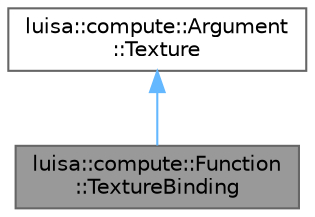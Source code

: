 digraph "luisa::compute::Function::TextureBinding"
{
 // LATEX_PDF_SIZE
  bgcolor="transparent";
  edge [fontname=Helvetica,fontsize=10,labelfontname=Helvetica,labelfontsize=10];
  node [fontname=Helvetica,fontsize=10,shape=box,height=0.2,width=0.4];
  Node1 [id="Node000001",label="luisa::compute::Function\l::TextureBinding",height=0.2,width=0.4,color="gray40", fillcolor="grey60", style="filled", fontcolor="black",tooltip="Texture binding."];
  Node2 -> Node1 [id="edge1_Node000001_Node000002",dir="back",color="steelblue1",style="solid",tooltip=" "];
  Node2 [id="Node000002",label="luisa::compute::Argument\l::Texture",height=0.2,width=0.4,color="gray40", fillcolor="white", style="filled",URL="$structluisa_1_1compute_1_1_argument_1_1_texture.html",tooltip=" "];
}
